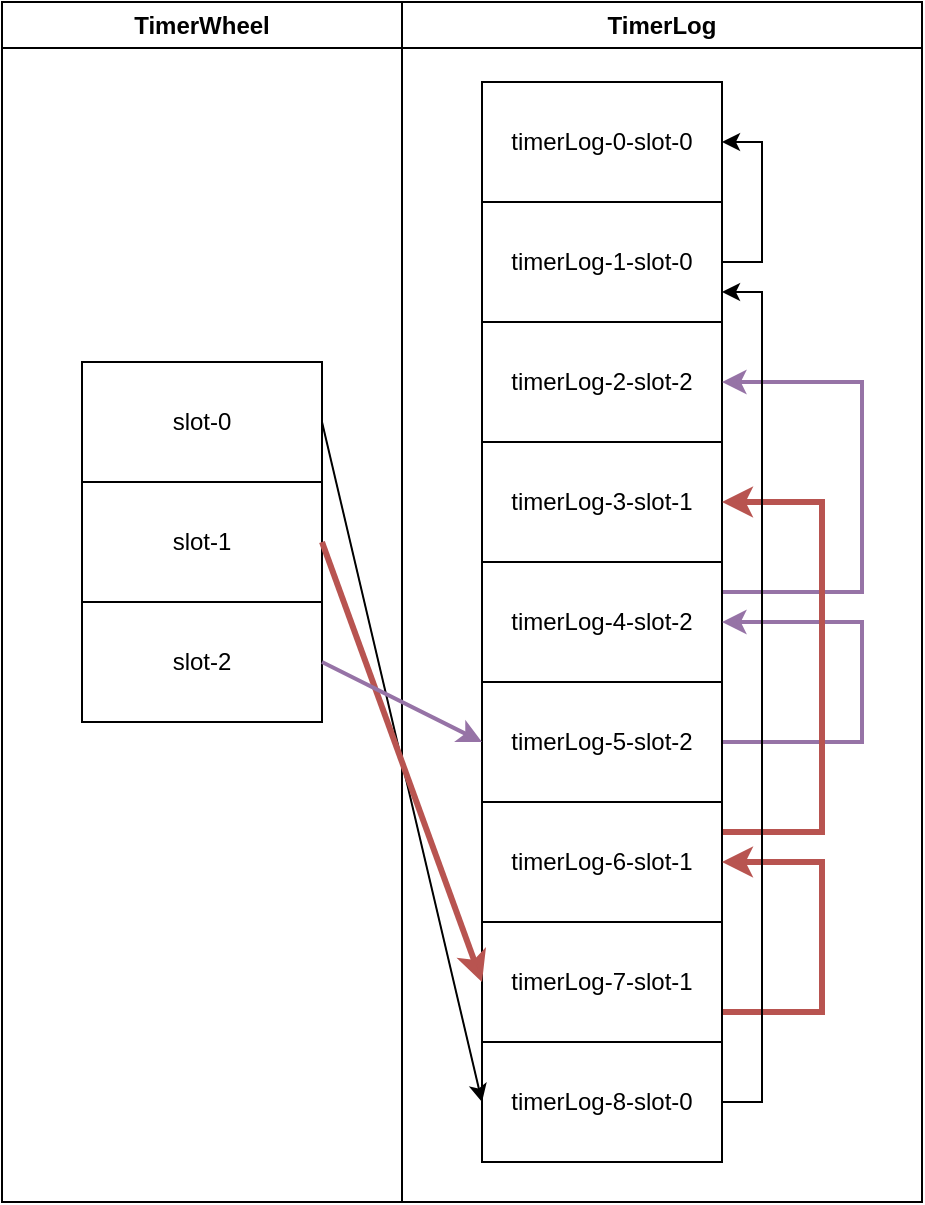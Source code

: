 <mxfile version="21.1.2" type="device">
  <diagram id="C5RBs43oDa-KdzZeNtuy" name="Page-1">
    <mxGraphModel dx="1026" dy="671" grid="1" gridSize="10" guides="1" tooltips="1" connect="1" arrows="1" fold="1" page="1" pageScale="1" pageWidth="827" pageHeight="1169" math="0" shadow="0">
      <root>
        <mxCell id="WIyWlLk6GJQsqaUBKTNV-0" />
        <mxCell id="WIyWlLk6GJQsqaUBKTNV-1" parent="WIyWlLk6GJQsqaUBKTNV-0" />
        <mxCell id="bJsD-voW9cIm177x8Zfq-0" value="TimerWheel" style="swimlane;whiteSpace=wrap;html=1;" vertex="1" parent="WIyWlLk6GJQsqaUBKTNV-1">
          <mxGeometry x="110" y="80" width="200" height="600" as="geometry" />
        </mxCell>
        <mxCell id="bJsD-voW9cIm177x8Zfq-1" value="slot-0" style="rounded=0;whiteSpace=wrap;html=1;" vertex="1" parent="bJsD-voW9cIm177x8Zfq-0">
          <mxGeometry x="40" y="180" width="120" height="60" as="geometry" />
        </mxCell>
        <mxCell id="bJsD-voW9cIm177x8Zfq-2" value="slot-1" style="rounded=0;whiteSpace=wrap;html=1;" vertex="1" parent="bJsD-voW9cIm177x8Zfq-0">
          <mxGeometry x="40" y="240" width="120" height="60" as="geometry" />
        </mxCell>
        <mxCell id="bJsD-voW9cIm177x8Zfq-4" value="slot-2" style="rounded=0;whiteSpace=wrap;html=1;" vertex="1" parent="bJsD-voW9cIm177x8Zfq-0">
          <mxGeometry x="40" y="300" width="120" height="60" as="geometry" />
        </mxCell>
        <mxCell id="bJsD-voW9cIm177x8Zfq-6" value="TimerLog" style="swimlane;whiteSpace=wrap;html=1;" vertex="1" parent="WIyWlLk6GJQsqaUBKTNV-1">
          <mxGeometry x="310" y="80" width="260" height="600" as="geometry" />
        </mxCell>
        <mxCell id="bJsD-voW9cIm177x8Zfq-7" value="timerLog-0-slot-0" style="rounded=0;whiteSpace=wrap;html=1;" vertex="1" parent="bJsD-voW9cIm177x8Zfq-6">
          <mxGeometry x="40" y="40" width="120" height="60" as="geometry" />
        </mxCell>
        <mxCell id="bJsD-voW9cIm177x8Zfq-22" style="edgeStyle=orthogonalEdgeStyle;rounded=0;orthogonalLoop=1;jettySize=auto;html=1;exitX=1;exitY=0.5;exitDx=0;exitDy=0;entryX=1;entryY=0.5;entryDx=0;entryDy=0;" edge="1" parent="bJsD-voW9cIm177x8Zfq-6" source="bJsD-voW9cIm177x8Zfq-8" target="bJsD-voW9cIm177x8Zfq-7">
          <mxGeometry relative="1" as="geometry" />
        </mxCell>
        <mxCell id="bJsD-voW9cIm177x8Zfq-8" value="timerLog-1-slot-0" style="rounded=0;whiteSpace=wrap;html=1;" vertex="1" parent="bJsD-voW9cIm177x8Zfq-6">
          <mxGeometry x="40" y="100" width="120" height="60" as="geometry" />
        </mxCell>
        <mxCell id="bJsD-voW9cIm177x8Zfq-9" value="timerLog-2-slot-2" style="rounded=0;whiteSpace=wrap;html=1;" vertex="1" parent="bJsD-voW9cIm177x8Zfq-6">
          <mxGeometry x="40" y="160" width="120" height="60" as="geometry" />
        </mxCell>
        <mxCell id="bJsD-voW9cIm177x8Zfq-11" value="timerLog-3-slot-1" style="rounded=0;whiteSpace=wrap;html=1;" vertex="1" parent="bJsD-voW9cIm177x8Zfq-6">
          <mxGeometry x="40" y="220" width="120" height="60" as="geometry" />
        </mxCell>
        <mxCell id="bJsD-voW9cIm177x8Zfq-28" style="edgeStyle=orthogonalEdgeStyle;rounded=0;orthogonalLoop=1;jettySize=auto;html=1;exitX=1;exitY=0.25;exitDx=0;exitDy=0;entryX=1;entryY=0.5;entryDx=0;entryDy=0;fillColor=#e1d5e7;strokeColor=#9673a6;strokeWidth=2;" edge="1" parent="bJsD-voW9cIm177x8Zfq-6" source="bJsD-voW9cIm177x8Zfq-12" target="bJsD-voW9cIm177x8Zfq-9">
          <mxGeometry relative="1" as="geometry">
            <Array as="points">
              <mxPoint x="230" y="295" />
              <mxPoint x="230" y="190" />
            </Array>
          </mxGeometry>
        </mxCell>
        <mxCell id="bJsD-voW9cIm177x8Zfq-12" value="timerLog-4-slot-2" style="rounded=0;whiteSpace=wrap;html=1;" vertex="1" parent="bJsD-voW9cIm177x8Zfq-6">
          <mxGeometry x="40" y="280" width="120" height="60" as="geometry" />
        </mxCell>
        <mxCell id="bJsD-voW9cIm177x8Zfq-27" style="edgeStyle=orthogonalEdgeStyle;rounded=0;orthogonalLoop=1;jettySize=auto;html=1;exitX=1;exitY=0.5;exitDx=0;exitDy=0;entryX=1;entryY=0.5;entryDx=0;entryDy=0;fillColor=#e1d5e7;strokeColor=#9673a6;strokeWidth=2;" edge="1" parent="bJsD-voW9cIm177x8Zfq-6" source="bJsD-voW9cIm177x8Zfq-13" target="bJsD-voW9cIm177x8Zfq-12">
          <mxGeometry relative="1" as="geometry">
            <Array as="points">
              <mxPoint x="230" y="370" />
              <mxPoint x="230" y="310" />
            </Array>
          </mxGeometry>
        </mxCell>
        <mxCell id="bJsD-voW9cIm177x8Zfq-13" value="timerLog-5-slot-2" style="rounded=0;whiteSpace=wrap;html=1;" vertex="1" parent="bJsD-voW9cIm177x8Zfq-6">
          <mxGeometry x="40" y="340" width="120" height="60" as="geometry" />
        </mxCell>
        <mxCell id="bJsD-voW9cIm177x8Zfq-26" style="edgeStyle=orthogonalEdgeStyle;rounded=0;orthogonalLoop=1;jettySize=auto;html=1;exitX=1;exitY=0.25;exitDx=0;exitDy=0;entryX=1;entryY=0.5;entryDx=0;entryDy=0;fillColor=#f8cecc;strokeColor=#b85450;strokeWidth=3;" edge="1" parent="bJsD-voW9cIm177x8Zfq-6" source="bJsD-voW9cIm177x8Zfq-14" target="bJsD-voW9cIm177x8Zfq-11">
          <mxGeometry relative="1" as="geometry">
            <Array as="points">
              <mxPoint x="210" y="415" />
              <mxPoint x="210" y="250" />
            </Array>
          </mxGeometry>
        </mxCell>
        <mxCell id="bJsD-voW9cIm177x8Zfq-14" value="timerLog-6-slot-1" style="rounded=0;whiteSpace=wrap;html=1;" vertex="1" parent="bJsD-voW9cIm177x8Zfq-6">
          <mxGeometry x="40" y="400" width="120" height="60" as="geometry" />
        </mxCell>
        <mxCell id="bJsD-voW9cIm177x8Zfq-25" style="edgeStyle=orthogonalEdgeStyle;rounded=0;orthogonalLoop=1;jettySize=auto;html=1;exitX=1;exitY=0.75;exitDx=0;exitDy=0;entryX=1;entryY=0.5;entryDx=0;entryDy=0;fillColor=#f8cecc;strokeColor=#b85450;strokeWidth=3;" edge="1" parent="bJsD-voW9cIm177x8Zfq-6" source="bJsD-voW9cIm177x8Zfq-15" target="bJsD-voW9cIm177x8Zfq-14">
          <mxGeometry relative="1" as="geometry">
            <Array as="points">
              <mxPoint x="210" y="505" />
              <mxPoint x="210" y="430" />
            </Array>
          </mxGeometry>
        </mxCell>
        <mxCell id="bJsD-voW9cIm177x8Zfq-15" value="timerLog-7-slot-1" style="rounded=0;whiteSpace=wrap;html=1;" vertex="1" parent="bJsD-voW9cIm177x8Zfq-6">
          <mxGeometry x="40" y="460" width="120" height="60" as="geometry" />
        </mxCell>
        <mxCell id="bJsD-voW9cIm177x8Zfq-21" style="edgeStyle=orthogonalEdgeStyle;rounded=0;orthogonalLoop=1;jettySize=auto;html=1;exitX=1;exitY=0.5;exitDx=0;exitDy=0;entryX=1;entryY=0.75;entryDx=0;entryDy=0;" edge="1" parent="bJsD-voW9cIm177x8Zfq-6" source="bJsD-voW9cIm177x8Zfq-16" target="bJsD-voW9cIm177x8Zfq-8">
          <mxGeometry relative="1" as="geometry" />
        </mxCell>
        <mxCell id="bJsD-voW9cIm177x8Zfq-16" value="timerLog-8-slot-0" style="rounded=0;whiteSpace=wrap;html=1;" vertex="1" parent="bJsD-voW9cIm177x8Zfq-6">
          <mxGeometry x="40" y="520" width="120" height="60" as="geometry" />
        </mxCell>
        <mxCell id="bJsD-voW9cIm177x8Zfq-10" value="" style="rounded=0;orthogonalLoop=1;jettySize=auto;html=1;entryX=0;entryY=0.5;entryDx=0;entryDy=0;exitX=1;exitY=0.5;exitDx=0;exitDy=0;" edge="1" parent="WIyWlLk6GJQsqaUBKTNV-1" source="bJsD-voW9cIm177x8Zfq-1" target="bJsD-voW9cIm177x8Zfq-16">
          <mxGeometry relative="1" as="geometry" />
        </mxCell>
        <mxCell id="bJsD-voW9cIm177x8Zfq-17" style="rounded=0;orthogonalLoop=1;jettySize=auto;html=1;exitX=1;exitY=0.5;exitDx=0;exitDy=0;entryX=0;entryY=0.5;entryDx=0;entryDy=0;fillColor=#f8cecc;strokeColor=#b85450;strokeWidth=3;" edge="1" parent="WIyWlLk6GJQsqaUBKTNV-1" source="bJsD-voW9cIm177x8Zfq-2" target="bJsD-voW9cIm177x8Zfq-15">
          <mxGeometry relative="1" as="geometry" />
        </mxCell>
        <mxCell id="bJsD-voW9cIm177x8Zfq-18" style="edgeStyle=none;rounded=0;orthogonalLoop=1;jettySize=auto;html=1;exitX=1;exitY=0.5;exitDx=0;exitDy=0;entryX=0;entryY=0.5;entryDx=0;entryDy=0;fillColor=#e1d5e7;strokeColor=#9673a6;strokeWidth=2;" edge="1" parent="WIyWlLk6GJQsqaUBKTNV-1" source="bJsD-voW9cIm177x8Zfq-4" target="bJsD-voW9cIm177x8Zfq-13">
          <mxGeometry relative="1" as="geometry" />
        </mxCell>
      </root>
    </mxGraphModel>
  </diagram>
</mxfile>
